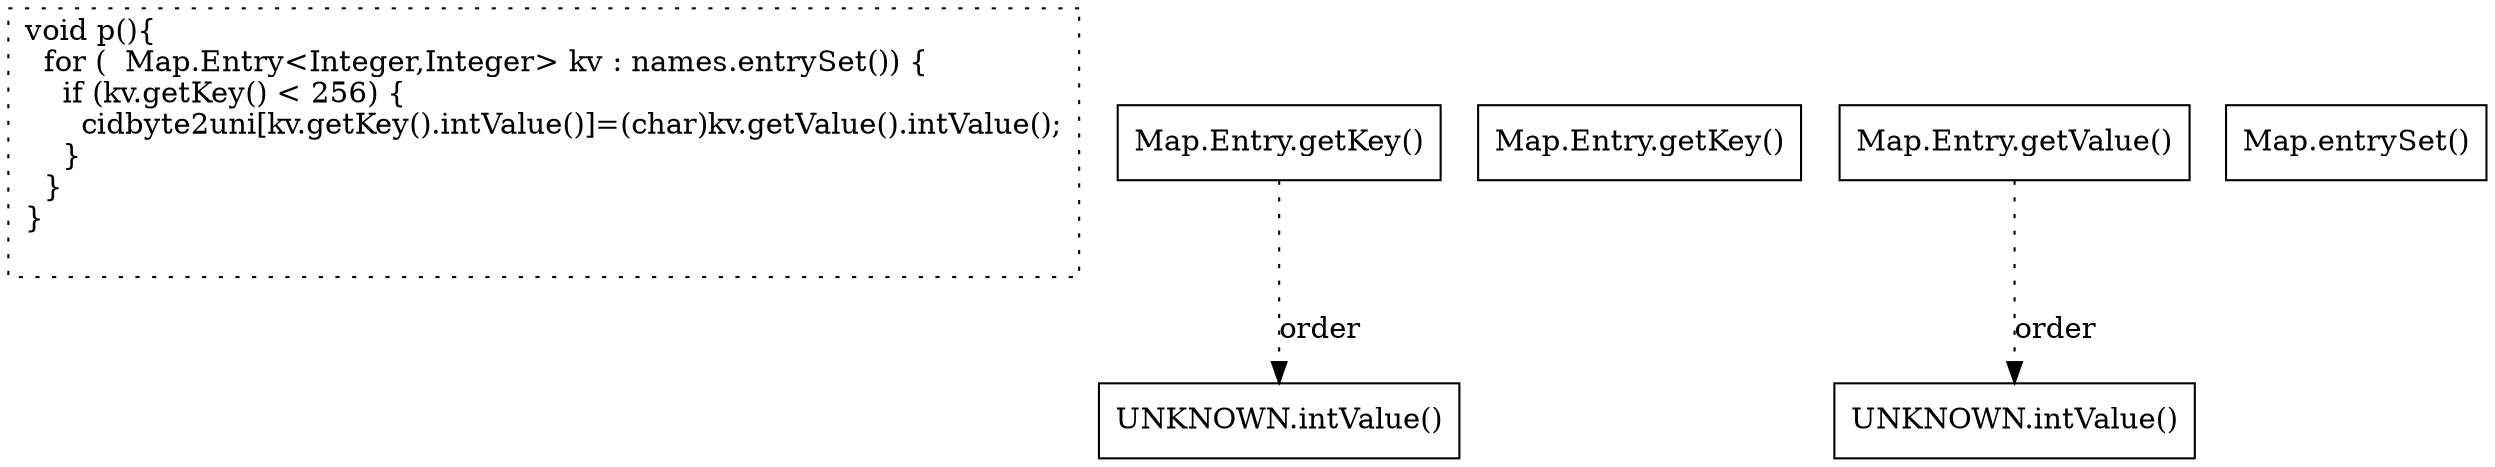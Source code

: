 digraph "Test_foreach.p#" {
0 [label="void p(){\l  for (  Map.Entry<Integer,Integer> kv : names.entrySet()) {\l    if (kv.getKey() < 256) {\l      cidbyte2uni[kv.getKey().intValue()]=(char)kv.getValue().intValue();\l    }\l  }\l}\l\l" shape=box style=dotted]
1 [label="Map.Entry.getKey()" shape=box]
2 [label="Map.Entry.getKey()" shape=box]
3 [label="Map.Entry.getValue()" shape=box]
4 [label="Map.entrySet()" shape=box]
5 [label="UNKNOWN.intValue()" shape=box]
6 [label="UNKNOWN.intValue()" shape=box]
1 -> 5 [label="order" style=dotted];
3 -> 6 [label="order" style=dotted];
}